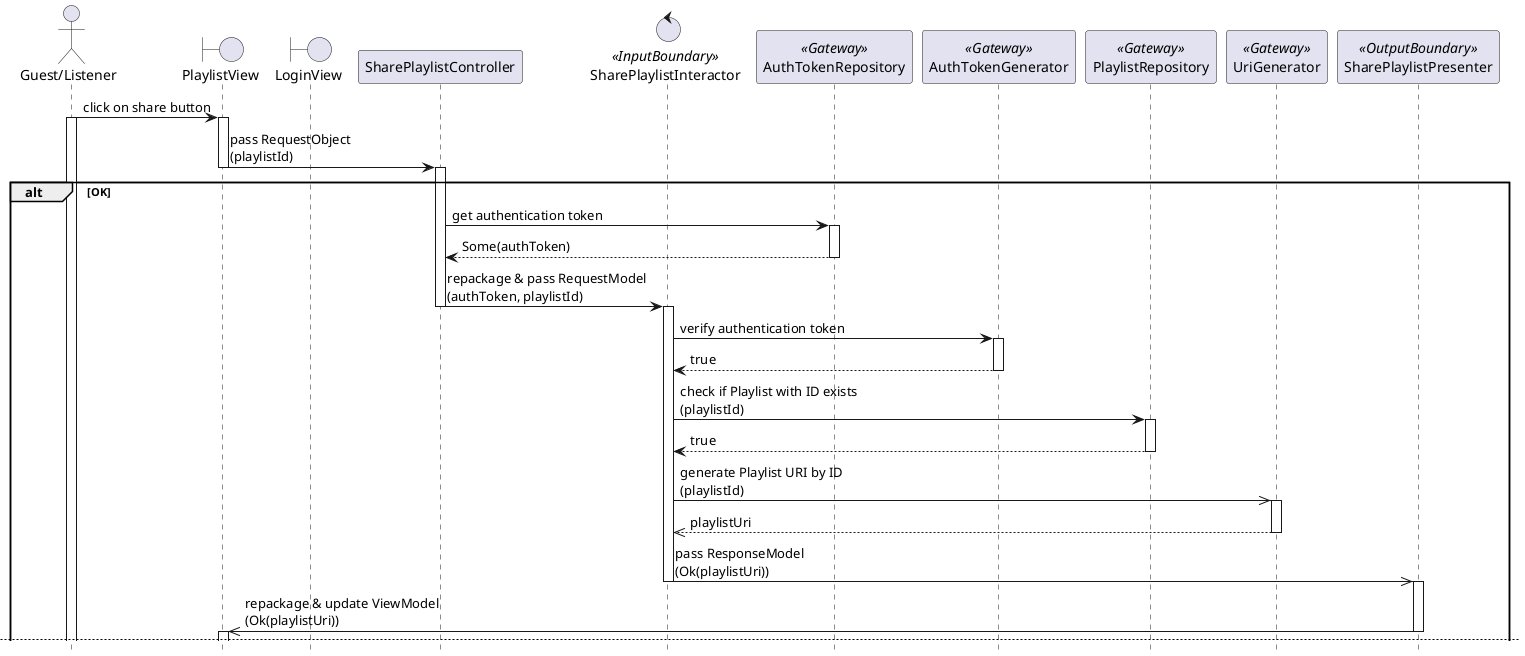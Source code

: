 @startuml

hide footbox
skinparam BackgroundColor transparent

actor "Guest/Listener"
boundary PlaylistView
boundary LoginView
participant SharePlaylistController
control SharePlaylistInteractor <<InputBoundary>>
participant AuthTokenRepository <<Gateway>>
participant AuthTokenGenerator <<Gateway>>
participant PlaylistRepository <<Gateway>>
participant UriGenerator <<Gateway>>
participant SharePlaylistPresenter <<OutputBoundary>>

"Guest/Listener" -> PlaylistView: click on share button
activate "Guest/Listener"
activate PlaylistView

PlaylistView -> SharePlaylistController: pass RequestObject\n(playlistId)
deactivate PlaylistView
activate SharePlaylistController

alt OK
    SharePlaylistController -> AuthTokenRepository: get authentication token
    activate AuthTokenRepository
    return Some(authToken)
    deactivate AuthTokenRepository

    SharePlaylistController -> SharePlaylistInteractor: repackage & pass RequestModel\n(authToken, playlistId)
    deactivate SharePlaylistController
    activate SharePlaylistInteractor

    SharePlaylistInteractor -> AuthTokenGenerator: verify authentication token
    activate AuthTokenGenerator
    return true
    deactivate AuthTokenGenerator

    SharePlaylistInteractor -> PlaylistRepository: check if Playlist with ID exists\n(playlistId)
    activate PlaylistRepository
    return true
    deactivate PlaylistRepository

    SharePlaylistInteractor ->> UriGenerator: generate Playlist URI by ID\n(playlistId)
    activate UriGenerator
    return playlistUri
    deactivate UriGenerator

    SharePlaylistInteractor ->> SharePlaylistPresenter: pass ResponseModel\n(Ok(playlistUri))
    deactivate SharePlaylistInteractor
    activate SharePlaylistPresenter

    SharePlaylistPresenter ->> PlaylistView: repackage & update ViewModel\n(Ok(playlistUri))
    deactivate SharePlaylistPresenter
    activate PlaylistView

    newpage

else Error: Authentication token not found
    SharePlaylistController -> AuthTokenRepository: get authentication token
    activate SharePlaylistController
    activate AuthTokenRepository
    return None
    deactivate AuthTokenRepository

    SharePlaylistController -> LoginView: redirect
    deactivate SharePlaylistController
    activate LoginView

    LoginView -> "Guest/Listener": see the result of the interaction
    deactivate LoginView
    deactivate "Guest/Listener"

else Error: Authentication token invalid
    SharePlaylistController -> AuthTokenRepository: get authentication token
    activate SharePlaylistController
    activate AuthTokenRepository
    return Some(authToken)
    deactivate AuthTokenRepository

    SharePlaylistController -> SharePlaylistInteractor: repackage & pass RequestModel\n(authToken, playlistId)
    deactivate SharePlaylistController
    activate SharePlaylistInteractor

    SharePlaylistInteractor -> AuthTokenGenerator: verify authentication token
    activate AuthTokenGenerator
    return false
    deactivate AuthTokenGenerator

    SharePlaylistInteractor ->> SharePlaylistPresenter: pass ResponseModel\n(Err(AuthTokenInvalid))
    deactivate SharePlaylistInteractor
    activate SharePlaylistPresenter

    SharePlaylistPresenter ->> PlaylistView: repackage & update ViewModel\n(Err(AuthTokenInvalid))
    deactivate SharePlaylistPresenter

    PlaylistView -> LoginView: redirect
    deactivate PlaylistView
    activate LoginView

    LoginView -> "Guest/Listener": see the result of the interaction
    deactivate LoginView
    deactivate "Guest/Listener"
    newpage

else Error: Playlist not found
    SharePlaylistController -> AuthTokenRepository: get authentication token
    activate SharePlaylistController
    activate AuthTokenRepository
    return Some(authToken)
    deactivate AuthTokenRepository

    SharePlaylistController -> SharePlaylistInteractor: repackage & pass RequestModel\n(authToken, playlistId)
    deactivate SharePlaylistController
    activate SharePlaylistInteractor

    SharePlaylistInteractor -> AuthTokenGenerator: verify authentication token
    activate AuthTokenGenerator
    return true
    deactivate AuthTokenGenerator

    SharePlaylistInteractor -> PlaylistRepository: check if Playlist with ID exists\n(playlistId)
    activate PlaylistRepository
    return false
    deactivate PlaylistRepository

    SharePlaylistInteractor ->> SharePlaylistPresenter: pass ResponseModel\n(Err(PlaylistNotFound))
    deactivate SharePlaylistInteractor

end
    
@enduml
